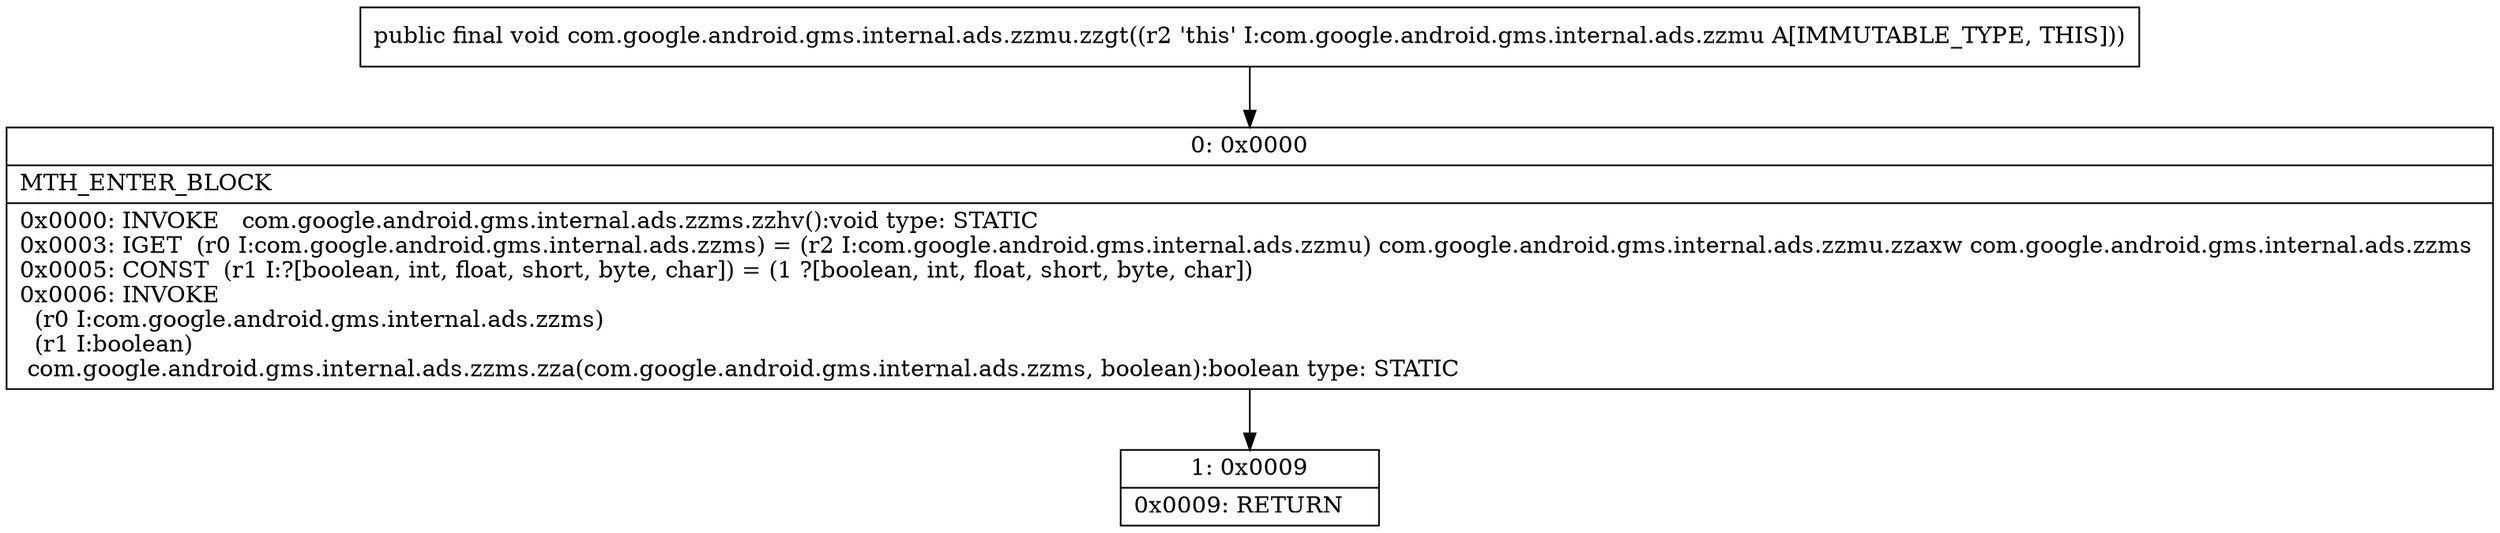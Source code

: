 digraph "CFG forcom.google.android.gms.internal.ads.zzmu.zzgt()V" {
Node_0 [shape=record,label="{0\:\ 0x0000|MTH_ENTER_BLOCK\l|0x0000: INVOKE   com.google.android.gms.internal.ads.zzms.zzhv():void type: STATIC \l0x0003: IGET  (r0 I:com.google.android.gms.internal.ads.zzms) = (r2 I:com.google.android.gms.internal.ads.zzmu) com.google.android.gms.internal.ads.zzmu.zzaxw com.google.android.gms.internal.ads.zzms \l0x0005: CONST  (r1 I:?[boolean, int, float, short, byte, char]) = (1 ?[boolean, int, float, short, byte, char]) \l0x0006: INVOKE  \l  (r0 I:com.google.android.gms.internal.ads.zzms)\l  (r1 I:boolean)\l com.google.android.gms.internal.ads.zzms.zza(com.google.android.gms.internal.ads.zzms, boolean):boolean type: STATIC \l}"];
Node_1 [shape=record,label="{1\:\ 0x0009|0x0009: RETURN   \l}"];
MethodNode[shape=record,label="{public final void com.google.android.gms.internal.ads.zzmu.zzgt((r2 'this' I:com.google.android.gms.internal.ads.zzmu A[IMMUTABLE_TYPE, THIS])) }"];
MethodNode -> Node_0;
Node_0 -> Node_1;
}

